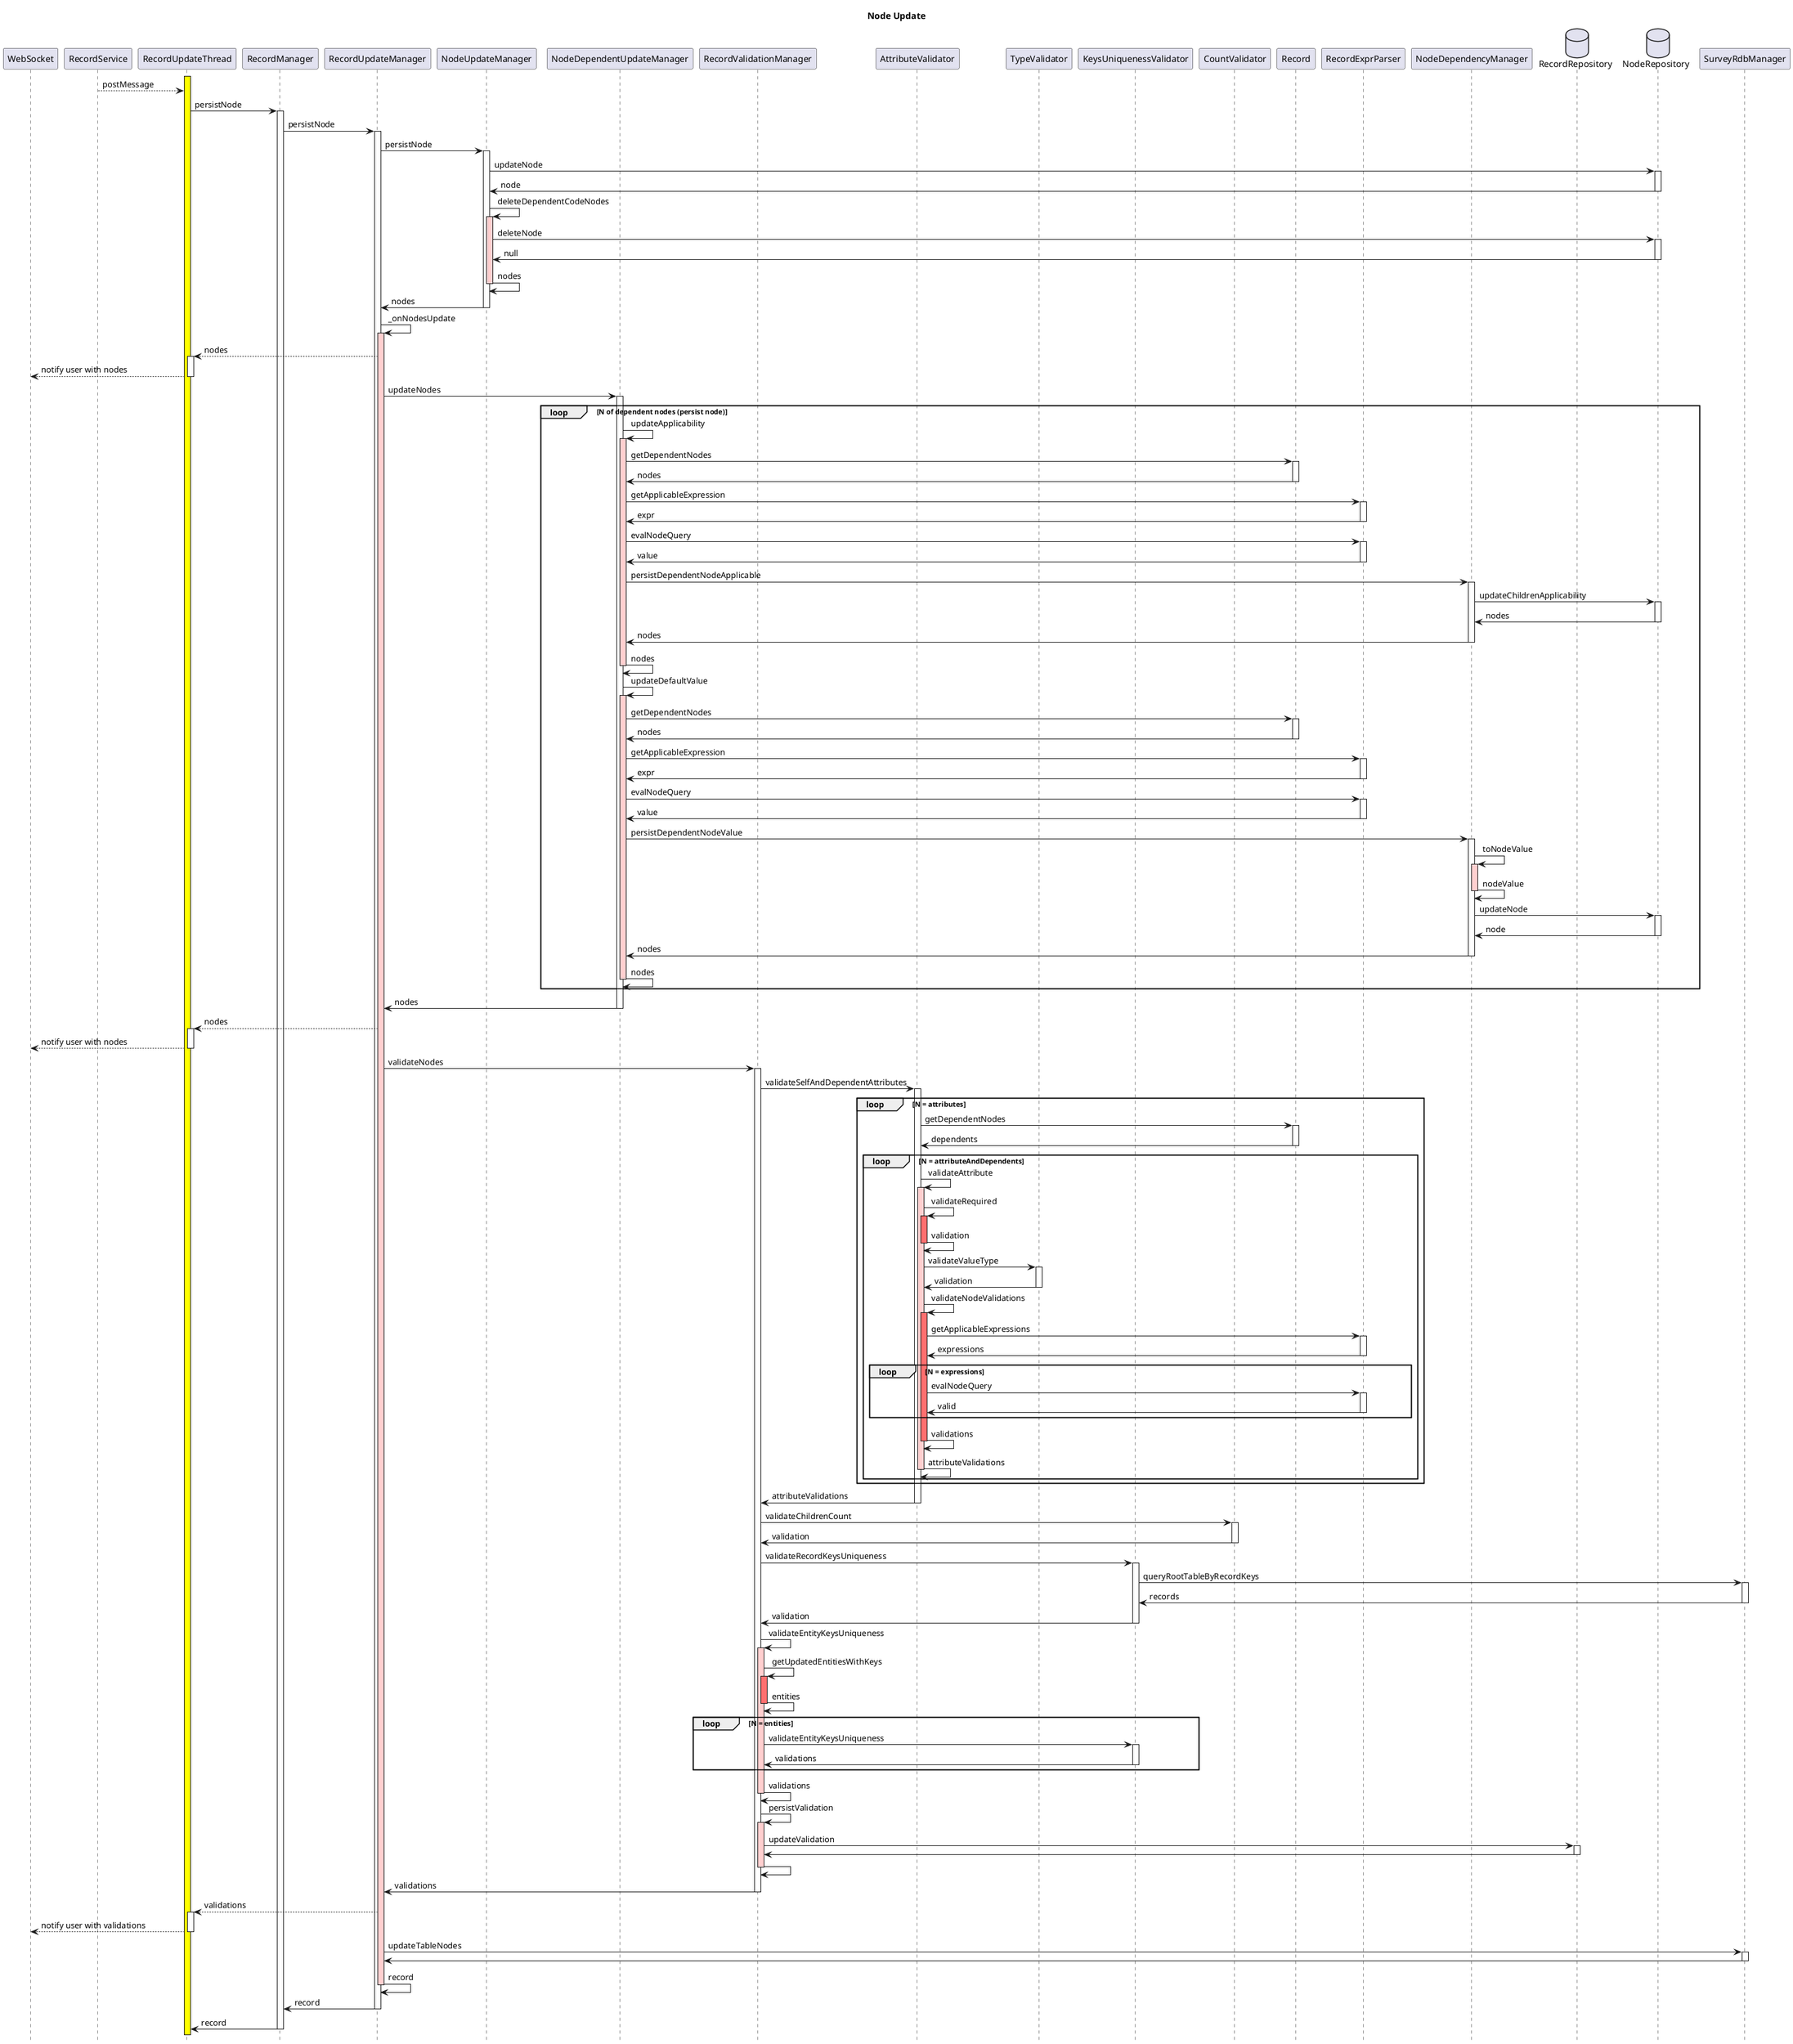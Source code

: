 @startuml

' colors:
'   level 1 : #FFCFCF
'   level 2 : #FF6F6F

' INIT
title Node Update
hide footbox

participant WebSocket
participant RecordService
participant RecordUpdateThread
participant RecordManager
participant RecordUpdateManager
participant NodeUpdateManager
participant NodeDependentUpdateManager
participant RecordValidationManager
participant AttributeValidator
participant TypeValidator
participant KeysUniquenessValidator
participant CountValidator
participant Record
participant RecordExprParser
participant NodeDependencyManager
database RecordRepository
database NodeRepository
participant SurveyRdbManager

RecordUpdateThread ++  #yellow

RecordService --> RecordUpdateThread : postMessage

RecordUpdateThread -> RecordManager ++ : persistNode
    RecordManager -> RecordUpdateManager ++ : persistNode
        'RecordUpdateManager.persistNode
        RecordUpdateManager -> NodeUpdateManager ++ : persistNode
            NodeUpdateManager -> NodeRepository ++ : updateNode
                NodeRepository -> NodeUpdateManager -- : node

            NodeUpdateManager -> NodeUpdateManager ++ #FFCFCF : deleteDependentCodeNodes
                NodeUpdateManager -> NodeRepository ++ : deleteNode
                    NodeRepository -> NodeUpdateManager -- : null
                NodeUpdateManager -> NodeUpdateManager --: nodes

            NodeUpdateManager -> RecordUpdateManager -- : nodes

    'RecordUpdateManager._onNodesUpdate START
    RecordUpdateManager -> RecordUpdateManager ++ #FFCFCF: _onNodesUpdate

        RecordUpdateManager --> RecordUpdateThread ++ : nodes
            RecordUpdateThread --> WebSocket -- : notify user with nodes

        RecordUpdateManager -> NodeDependentUpdateManager ++ : updateNodes
            loop N of dependent nodes (persist node)

            '1. UPDATE APPLICABILITY
            NodeDependentUpdateManager -> NodeDependentUpdateManager ++ #FFCFCF: updateApplicability
                NodeDependentUpdateManager -> Record ++ : getDependentNodes
                    Record -> NodeDependentUpdateManager -- : nodes
                NodeDependentUpdateManager -> RecordExprParser ++ : getApplicableExpression
                    RecordExprParser -> NodeDependentUpdateManager -- : expr
                NodeDependentUpdateManager -> RecordExprParser ++ : evalNodeQuery
                    RecordExprParser -> NodeDependentUpdateManager -- : value
                NodeDependentUpdateManager -> NodeDependencyManager ++ : persistDependentNodeApplicable
                    NodeDependencyManager -> NodeRepository ++ : updateChildrenApplicability
                        NodeRepository -> NodeDependencyManager -- : nodes
                    NodeDependencyManager -> NodeDependentUpdateManager -- : nodes
                NodeDependentUpdateManager -> NodeDependentUpdateManager -- : nodes

             '2. UPDATE DEFAULT VALUE
             NodeDependentUpdateManager -> NodeDependentUpdateManager ++ #FFCFCF : updateDefaultValue
                 NodeDependentUpdateManager -> Record ++ : getDependentNodes
                     Record -> NodeDependentUpdateManager -- : nodes
                 NodeDependentUpdateManager -> RecordExprParser ++ : getApplicableExpression
                     RecordExprParser -> NodeDependentUpdateManager -- : expr
                 NodeDependentUpdateManager -> RecordExprParser ++ : evalNodeQuery
                     RecordExprParser -> NodeDependentUpdateManager -- : value
                 NodeDependentUpdateManager -> NodeDependencyManager ++ : persistDependentNodeValue
                     NodeDependencyManager -> NodeDependencyManager ++ #FFCFCF: toNodeValue
                        NodeDependencyManager -> NodeDependencyManager -- : nodeValue
                     NodeDependencyManager -> NodeRepository ++ : updateNode
                         NodeRepository -> NodeDependencyManager -- : node
                     NodeDependencyManager -> NodeDependentUpdateManager -- : nodes
                 NodeDependentUpdateManager -> NodeDependentUpdateManager -- : nodes

            end
            NodeDependentUpdateManager -> RecordUpdateManager -- : nodes

        RecordUpdateManager --> RecordUpdateThread ++ : nodes
            RecordUpdateThread --> WebSocket -- : notify user with nodes

        '3. UPDATE Validation
        RecordUpdateManager -> RecordValidationManager ++ : validateNodes

            '3.1 attributeValidations
            RecordValidationManager -> AttributeValidator ++ : validateSelfAndDependentAttributes
                loop N = attributes
                    AttributeValidator -> Record ++ : getDependentNodes
                        Record -> AttributeValidator -- : dependents
                        loop N = attributeAndDependents
                            AttributeValidator -> AttributeValidator ++ #FFCFCF : validateAttribute
                                AttributeValidator -> AttributeValidator ++ #FF6F6F: validateRequired
                                    AttributeValidator -> AttributeValidator -- : validation

                                AttributeValidator -> TypeValidator ++ : validateValueType
                                    TypeValidator -> AttributeValidator -- : validation

                                AttributeValidator -> AttributeValidator ++ #FF6F6F : validateNodeValidations
                                    AttributeValidator -> RecordExprParser ++ : getApplicableExpressions
                                        RecordExprParser -> AttributeValidator -- : expressions
                                        loop N = expressions
                                            AttributeValidator -> RecordExprParser ++ : evalNodeQuery
                                                RecordExprParser -> AttributeValidator -- : valid
                                        end
                                    AttributeValidator -> AttributeValidator -- : validations

                                AttributeValidator -> AttributeValidator -- : attributeValidations
                        end
                end
                AttributeValidator -> RecordValidationManager -- : attributeValidations

            '3.2 CountValidator
            RecordValidationManager -> CountValidator ++ : validateChildrenCount
                CountValidator -> RecordValidationManager  -- : validation

            '3.3 Record KeysUniquenessValidator
            RecordValidationManager -> KeysUniquenessValidator ++ : validateRecordKeysUniqueness
                KeysUniquenessValidator -> SurveyRdbManager ++ : queryRootTableByRecordKeys
                    SurveyRdbManager -> KeysUniquenessValidator -- : records
                    'KeysUniquenessValidator has an internal method fetchEntityKeyNodes, which does not a fetch - TODO RENAME TO get
                KeysUniquenessValidator -> RecordValidationManager  -- : validation

            '3.4 EntityKeysValidations
            RecordValidationManager -> RecordValidationManager ++ #FFCFCF : validateEntityKeysUniqueness
                RecordValidationManager -> RecordValidationManager ++ #FF6F6F : getUpdatedEntitiesWithKeys
                    RecordValidationManager -> RecordValidationManager -- : entities
                    loop N = entities
                        RecordValidationManager -> KeysUniquenessValidator ++ : validateEntityKeysUniqueness
                            KeysUniquenessValidator -> RecordValidationManager -- : validations
                    end
                RecordValidationManager -> RecordValidationManager -- : validations

            '3.5 persistValidation
            RecordValidationManager -> RecordValidationManager ++ #FFCFCF : persistValidation
                RecordValidationManager -> RecordRepository ++ : updateValidation
                    RecordRepository -> RecordValidationManager -- :
                RecordValidationManager -> RecordValidationManager -- :

            RecordValidationManager -> RecordUpdateManager -- : validations

        RecordUpdateManager --> RecordUpdateThread ++ : validations
            RecordUpdateThread --> WebSocket -- : notify user with validations

        RecordUpdateManager -> SurveyRdbManager ++ : updateTableNodes
            SurveyRdbManager -> RecordUpdateManager -- :

        'RecordUpdateManager._onNodesUpdate END
        RecordUpdateManager -> RecordUpdateManager -- : record

    RecordUpdateManager -> RecordManager -- : record
RecordManager -> RecordUpdateThread -- : record


@enduml